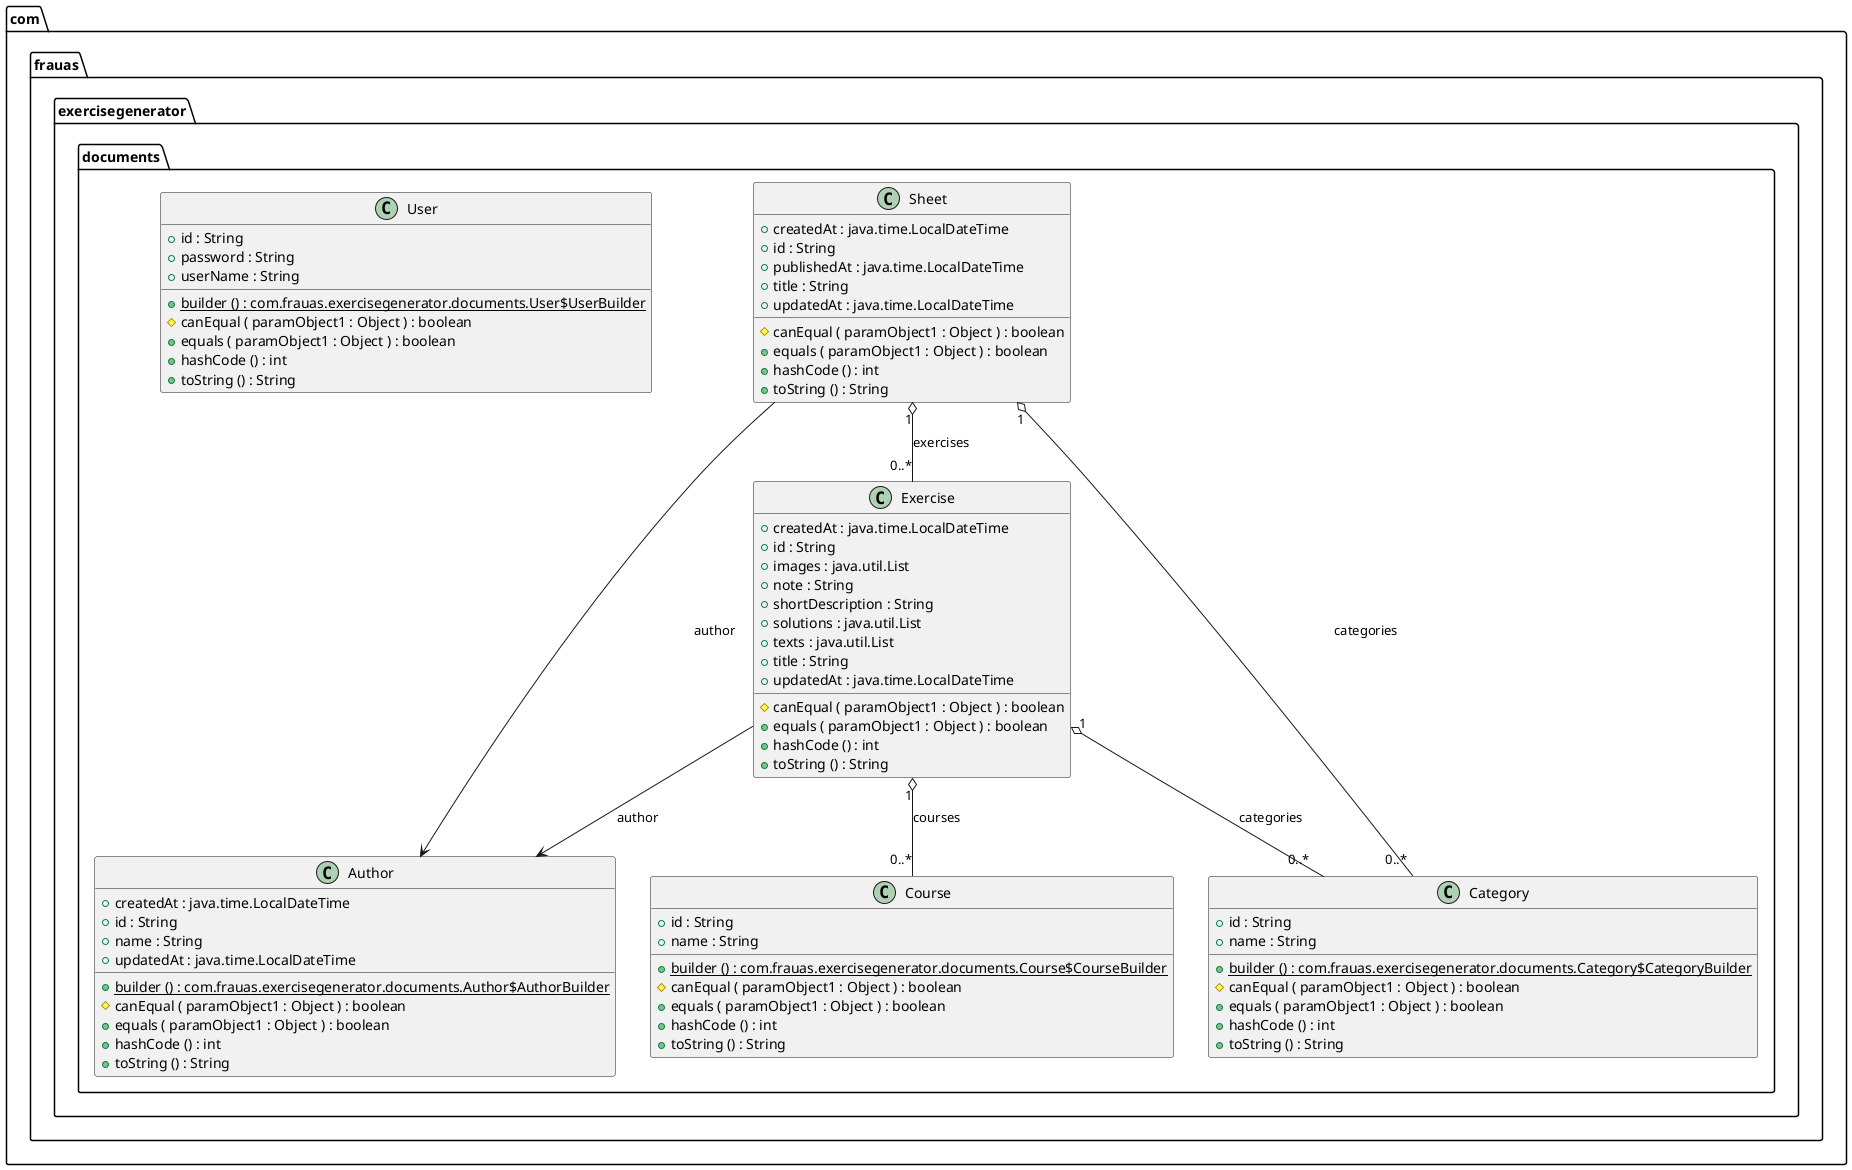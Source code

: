 @startuml

class com.frauas.exercisegenerator.documents.Author {
	{field} +createdAt : java.time.LocalDateTime
	{field} +id : String
	{field} +name : String
	{field} +updatedAt : java.time.LocalDateTime
	{method}  {static} +builder () : com.frauas.exercisegenerator.documents.Author$AuthorBuilder
	{method} #canEqual ( paramObject1 : Object ) : boolean
	{method} +equals ( paramObject1 : Object ) : boolean
	{method} +hashCode () : int
	{method} +toString () : String
}


class com.frauas.exercisegenerator.documents.Category {
	{field} +id : String
	{field} +name : String
	{method}  {static} +builder () : com.frauas.exercisegenerator.documents.Category$CategoryBuilder
	{method} #canEqual ( paramObject1 : Object ) : boolean
	{method} +equals ( paramObject1 : Object ) : boolean
	{method} +hashCode () : int
	{method} +toString () : String
}


class com.frauas.exercisegenerator.documents.Course {
	{field} +id : String
	{field} +name : String
	{method}  {static} +builder () : com.frauas.exercisegenerator.documents.Course$CourseBuilder
	{method} #canEqual ( paramObject1 : Object ) : boolean
	{method} +equals ( paramObject1 : Object ) : boolean
	{method} +hashCode () : int
	{method} +toString () : String
}


class com.frauas.exercisegenerator.documents.Exercise {
	{field} +createdAt : java.time.LocalDateTime
	{field} +id : String
	{field} +images : java.util.List
	{field} +note : String
	{field} +shortDescription : String
	{field} +solutions : java.util.List
	{field} +texts : java.util.List
	{field} +title : String
	{field} +updatedAt : java.time.LocalDateTime
	{method} #canEqual ( paramObject1 : Object ) : boolean
	{method} +equals ( paramObject1 : Object ) : boolean
	{method} +hashCode () : int
	{method} +toString () : String
}


class com.frauas.exercisegenerator.documents.Sheet {
	{field} +createdAt : java.time.LocalDateTime
	{field} +id : String
	{field} +publishedAt : java.time.LocalDateTime
	{field} +title : String
	{field} +updatedAt : java.time.LocalDateTime
	{method} #canEqual ( paramObject1 : Object ) : boolean
	{method} +equals ( paramObject1 : Object ) : boolean
	{method} +hashCode () : int
	{method} +toString () : String
}


class com.frauas.exercisegenerator.documents.User {
	{field} +id : String
	{field} +password : String
	{field} +userName : String
	{method}  {static} +builder () : com.frauas.exercisegenerator.documents.User$UserBuilder
	{method} #canEqual ( paramObject1 : Object ) : boolean
	{method} +equals ( paramObject1 : Object ) : boolean
	{method} +hashCode () : int
	{method} +toString () : String
}




com.frauas.exercisegenerator.documents.Exercise "1" o-- "0..*"  com.frauas.exercisegenerator.documents.Category : categories
com.frauas.exercisegenerator.documents.Exercise "1" o-- "0..*"  com.frauas.exercisegenerator.documents.Course : courses
com.frauas.exercisegenerator.documents.Exercise -->  com.frauas.exercisegenerator.documents.Author : author
com.frauas.exercisegenerator.documents.Sheet "1" o-- "0..*"  com.frauas.exercisegenerator.documents.Category : categories
com.frauas.exercisegenerator.documents.Sheet "1" o-- "0..*"  com.frauas.exercisegenerator.documents.Exercise : exercises
com.frauas.exercisegenerator.documents.Sheet -->  com.frauas.exercisegenerator.documents.Author : author


@enduml